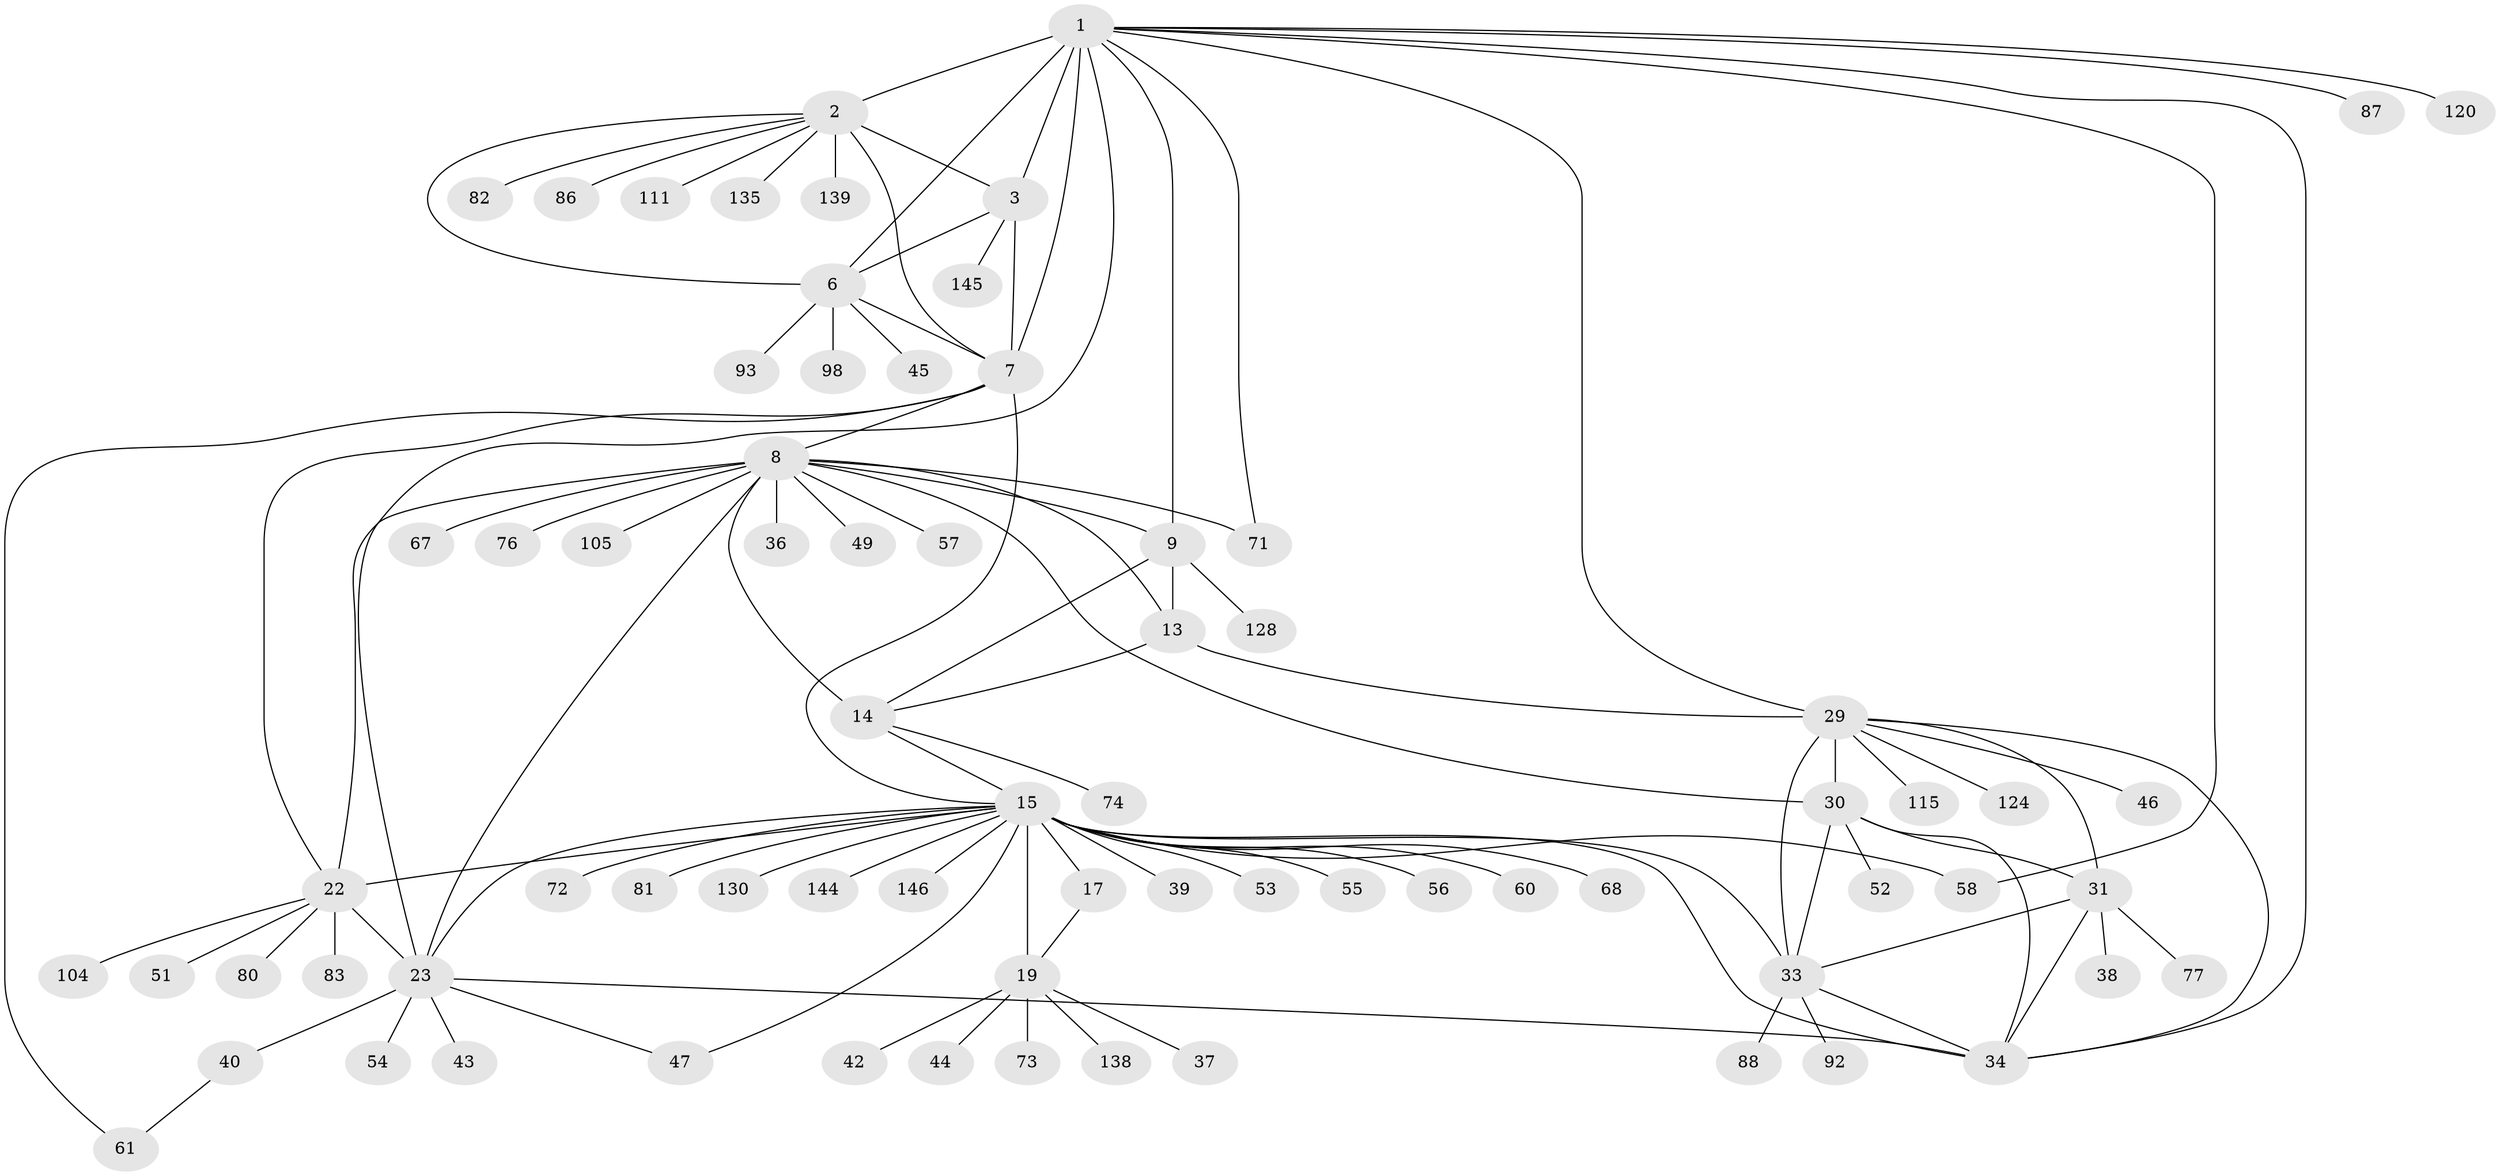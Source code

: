 // original degree distribution, {13: 0.02054794520547945, 12: 0.0136986301369863, 7: 0.04794520547945205, 9: 0.04794520547945205, 10: 0.0273972602739726, 8: 0.02054794520547945, 11: 0.0273972602739726, 15: 0.0136986301369863, 16: 0.00684931506849315, 6: 0.0136986301369863, 1: 0.6164383561643836, 2: 0.136986301369863, 3: 0.00684931506849315}
// Generated by graph-tools (version 1.1) at 2025/15/03/09/25 04:15:58]
// undirected, 73 vertices, 105 edges
graph export_dot {
graph [start="1"]
  node [color=gray90,style=filled];
  1 [super="+4"];
  2 [super="+66"];
  3;
  6;
  7 [super="+64"];
  8 [super="+116+12+10"];
  9;
  13 [super="+89+131+75"];
  14 [super="+136"];
  15 [super="+109+16+48+18+20"];
  17;
  19;
  22 [super="+24"];
  23 [super="+28+63+84+118+117+78"];
  29 [super="+35+62+65+125+133"];
  30 [super="+112+32"];
  31 [super="+140+126+59+41"];
  33 [super="+50"];
  34 [super="+85+100"];
  36;
  37;
  38;
  39 [super="+96"];
  40;
  42;
  43;
  44;
  45;
  46;
  47;
  49;
  51 [super="+70+114"];
  52;
  53;
  54 [super="+97"];
  55;
  56;
  57;
  58;
  60;
  61;
  67;
  68;
  71;
  72;
  73;
  74;
  76;
  77;
  80 [super="+90"];
  81;
  82 [super="+122"];
  83;
  86;
  87;
  88;
  92;
  93;
  98;
  104;
  105 [super="+142"];
  111;
  115;
  120;
  124;
  128;
  130;
  135;
  138;
  139;
  144;
  145;
  146;
  1 -- 2 [weight=3];
  1 -- 3 [weight=3];
  1 -- 6 [weight=3];
  1 -- 7 [weight=3];
  1 -- 9;
  1 -- 29;
  1 -- 58;
  1 -- 71;
  1 -- 87;
  1 -- 120;
  1 -- 34;
  1 -- 23;
  2 -- 3;
  2 -- 6;
  2 -- 7;
  2 -- 82;
  2 -- 86;
  2 -- 111;
  2 -- 135;
  2 -- 139;
  3 -- 6;
  3 -- 7;
  3 -- 145;
  6 -- 7;
  6 -- 45;
  6 -- 93;
  6 -- 98;
  7 -- 61;
  7 -- 8;
  7 -- 22;
  7 -- 15;
  8 -- 9 [weight=4];
  8 -- 13 [weight=4];
  8 -- 14 [weight=4];
  8 -- 67;
  8 -- 36;
  8 -- 71;
  8 -- 105;
  8 -- 76;
  8 -- 49;
  8 -- 22 [weight=4];
  8 -- 23 [weight=2];
  8 -- 57;
  8 -- 30;
  9 -- 13;
  9 -- 14;
  9 -- 128;
  13 -- 14;
  13 -- 29;
  14 -- 74;
  14 -- 15;
  15 -- 17 [weight=5];
  15 -- 19 [weight=5];
  15 -- 56;
  15 -- 33 [weight=2];
  15 -- 68;
  15 -- 39;
  15 -- 72;
  15 -- 81;
  15 -- 55;
  15 -- 58;
  15 -- 60;
  15 -- 23;
  15 -- 130;
  15 -- 34;
  15 -- 144;
  15 -- 146;
  15 -- 53;
  15 -- 22;
  15 -- 47;
  17 -- 19;
  19 -- 37;
  19 -- 42;
  19 -- 44;
  19 -- 73;
  19 -- 138;
  22 -- 23 [weight=8];
  22 -- 83;
  22 -- 104;
  22 -- 80;
  22 -- 51;
  23 -- 47;
  23 -- 54;
  23 -- 34;
  23 -- 40;
  23 -- 43;
  29 -- 30 [weight=4];
  29 -- 31 [weight=2];
  29 -- 33 [weight=2];
  29 -- 34 [weight=2];
  29 -- 46;
  29 -- 115;
  29 -- 124;
  30 -- 31 [weight=2];
  30 -- 33 [weight=2];
  30 -- 34 [weight=2];
  30 -- 52;
  31 -- 33;
  31 -- 34;
  31 -- 38;
  31 -- 77;
  33 -- 34;
  33 -- 88;
  33 -- 92;
  40 -- 61;
}
